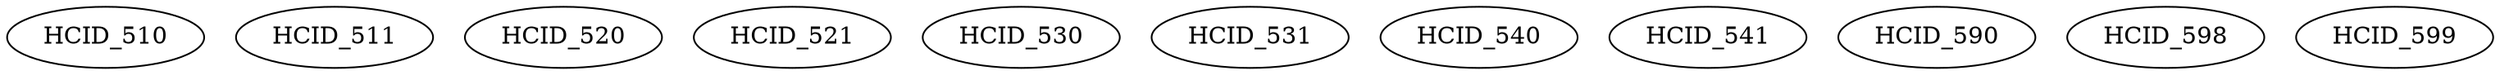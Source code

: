 digraph G {
    HCID_510;
    HCID_511;
    HCID_520;
    HCID_521;
    HCID_530;
    HCID_531;
    HCID_540;
    HCID_541;
    HCID_590;
    HCID_598;
    HCID_599;
}
